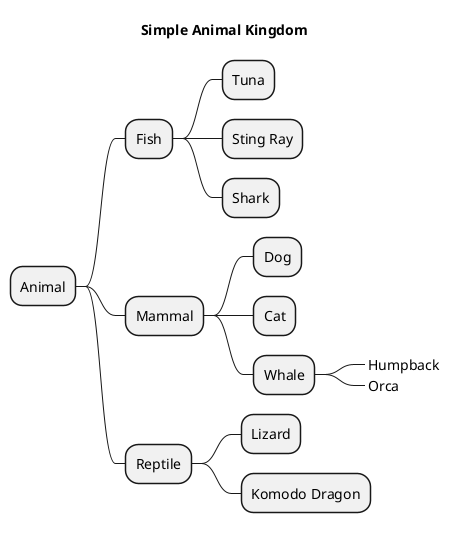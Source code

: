 @startmindmap

title Simple Animal Kingdom

* Animal
** Fish
*** Tuna
*** Sting Ray
*** Shark
** Mammal
*** Dog
*** Cat
*** Whale
****_ Humpback
****_ Orca
** Reptile
*** Lizard
*** Komodo Dragon

@endmindmap
